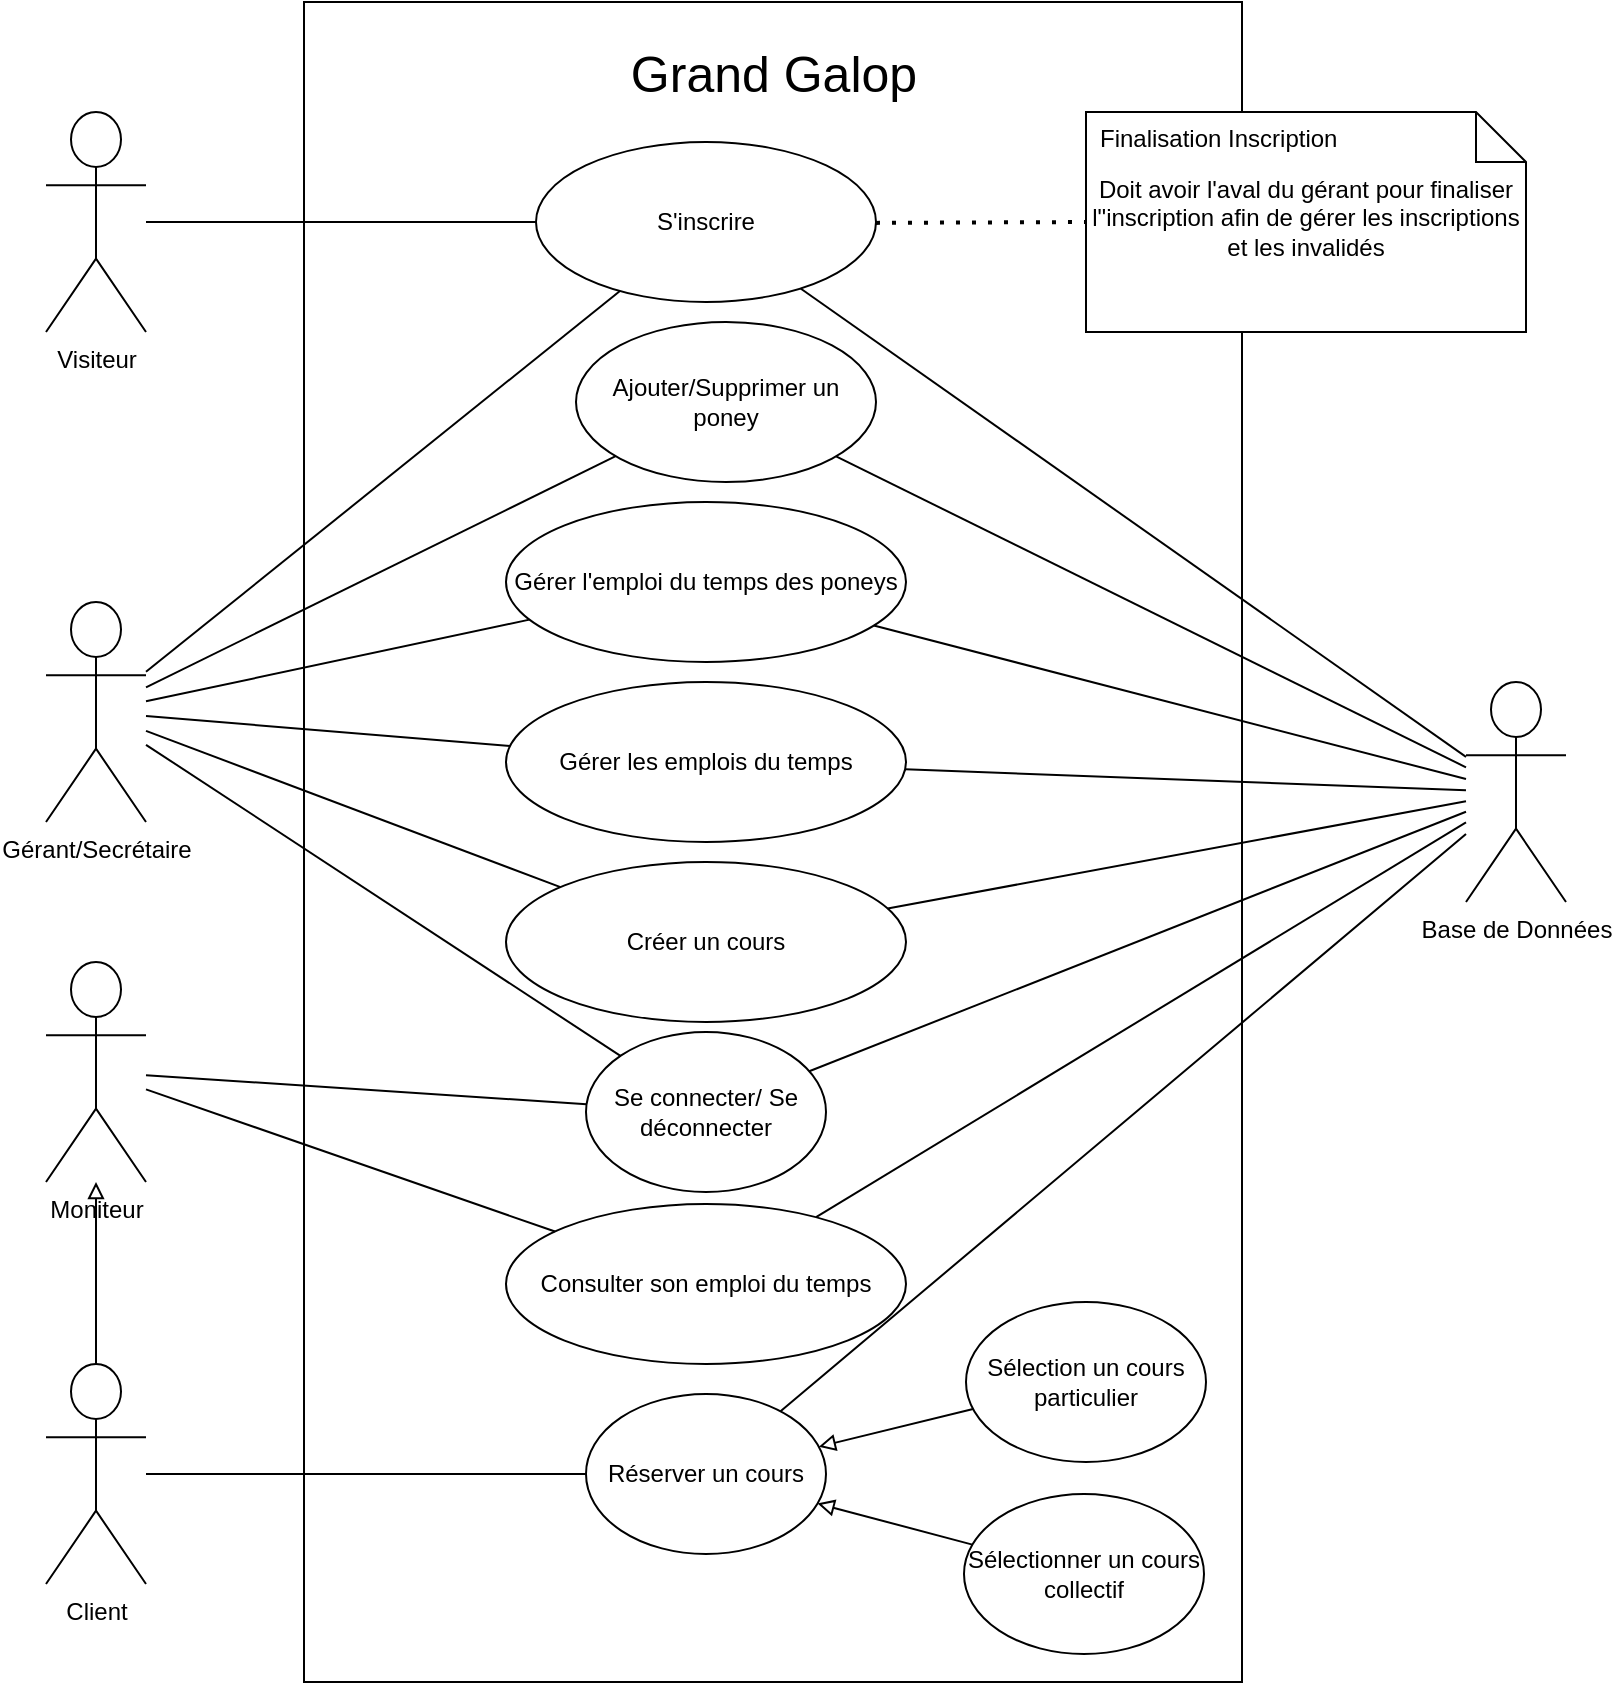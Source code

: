 <mxfile version="24.7.14">
  <diagram name="Page-1" id="r_NMhFgIk7wO-2sY05BS">
    <mxGraphModel dx="1434" dy="796" grid="1" gridSize="10" guides="1" tooltips="1" connect="1" arrows="1" fold="1" page="1" pageScale="1" pageWidth="827" pageHeight="1169" math="0" shadow="0">
      <root>
        <mxCell id="0" />
        <mxCell id="1" parent="0" />
        <mxCell id="qCB8tKFfeQziCLTWK84A-1" value="" style="whiteSpace=wrap;html=1;movable=1;resizable=1;rotatable=1;deletable=1;editable=1;locked=0;connectable=1;fillColor=none;" parent="1" vertex="1">
          <mxGeometry x="179" y="30" width="469" height="840" as="geometry" />
        </mxCell>
        <mxCell id="qCB8tKFfeQziCLTWK84A-6" value="Client" style="shape=umlActor;verticalLabelPosition=bottom;verticalAlign=top;html=1;outlineConnect=0;" parent="1" vertex="1">
          <mxGeometry x="50" y="711" width="50" height="110" as="geometry" />
        </mxCell>
        <mxCell id="qCB8tKFfeQziCLTWK84A-7" value="Gérant/Secrétaire" style="shape=umlActor;verticalLabelPosition=bottom;verticalAlign=top;html=1;outlineConnect=0;" parent="1" vertex="1">
          <mxGeometry x="50" y="330" width="50" height="110" as="geometry" />
        </mxCell>
        <mxCell id="qCB8tKFfeQziCLTWK84A-8" value="Visiteur" style="shape=umlActor;verticalLabelPosition=bottom;verticalAlign=top;html=1;outlineConnect=0;" parent="1" vertex="1">
          <mxGeometry x="50" y="85" width="50" height="110" as="geometry" />
        </mxCell>
        <mxCell id="qCB8tKFfeQziCLTWK84A-11" value="Gérer les emplois du temps" style="ellipse;whiteSpace=wrap;html=1;" parent="1" vertex="1">
          <mxGeometry x="280" y="370" width="200" height="80" as="geometry" />
        </mxCell>
        <mxCell id="qCB8tKFfeQziCLTWK84A-12" value="Gérer l&#39;emploi du temps des poneys" style="ellipse;whiteSpace=wrap;html=1;" parent="1" vertex="1">
          <mxGeometry x="280" y="280" width="200" height="80" as="geometry" />
        </mxCell>
        <mxCell id="qCB8tKFfeQziCLTWK84A-13" value="Se connecter/ Se déconnecter" style="ellipse;whiteSpace=wrap;html=1;" parent="1" vertex="1">
          <mxGeometry x="320" y="545" width="120" height="80" as="geometry" />
        </mxCell>
        <mxCell id="qCB8tKFfeQziCLTWK84A-14" value="S&#39;inscrire" style="ellipse;whiteSpace=wrap;html=1;" parent="1" vertex="1">
          <mxGeometry x="295" y="100" width="170" height="80" as="geometry" />
        </mxCell>
        <mxCell id="qCB8tKFfeQziCLTWK84A-15" value="Réserver un cours" style="ellipse;whiteSpace=wrap;html=1;" parent="1" vertex="1">
          <mxGeometry x="320" y="726" width="120" height="80" as="geometry" />
        </mxCell>
        <mxCell id="qCB8tKFfeQziCLTWK84A-19" value="" style="endArrow=none;html=1;rounded=0;" parent="1" source="qCB8tKFfeQziCLTWK84A-8" target="qCB8tKFfeQziCLTWK84A-14" edge="1">
          <mxGeometry width="50" height="50" relative="1" as="geometry">
            <mxPoint x="-130" y="750" as="sourcePoint" />
            <mxPoint x="-80" y="700" as="targetPoint" />
          </mxGeometry>
        </mxCell>
        <mxCell id="qCB8tKFfeQziCLTWK84A-22" value="" style="endArrow=none;html=1;rounded=0;" parent="1" source="qCB8tKFfeQziCLTWK84A-6" target="qCB8tKFfeQziCLTWK84A-15" edge="1">
          <mxGeometry width="50" height="50" relative="1" as="geometry">
            <mxPoint x="110" y="564" as="sourcePoint" />
            <mxPoint x="370" y="553" as="targetPoint" />
          </mxGeometry>
        </mxCell>
        <mxCell id="qCB8tKFfeQziCLTWK84A-23" value="" style="endArrow=none;html=1;rounded=0;" parent="1" source="qCB8tKFfeQziCLTWK84A-7" target="qCB8tKFfeQziCLTWK84A-13" edge="1">
          <mxGeometry width="50" height="50" relative="1" as="geometry">
            <mxPoint x="110" y="484" as="sourcePoint" />
            <mxPoint x="370" y="473" as="targetPoint" />
          </mxGeometry>
        </mxCell>
        <mxCell id="qCB8tKFfeQziCLTWK84A-24" value="" style="endArrow=none;html=1;rounded=0;" parent="1" source="qCB8tKFfeQziCLTWK84A-7" target="qCB8tKFfeQziCLTWK84A-11" edge="1">
          <mxGeometry width="50" height="50" relative="1" as="geometry">
            <mxPoint x="110" y="280" as="sourcePoint" />
            <mxPoint x="385" y="443" as="targetPoint" />
          </mxGeometry>
        </mxCell>
        <mxCell id="qCB8tKFfeQziCLTWK84A-25" value="" style="endArrow=none;html=1;rounded=0;" parent="1" source="qCB8tKFfeQziCLTWK84A-43" target="qCB8tKFfeQziCLTWK84A-13" edge="1">
          <mxGeometry width="50" height="50" relative="1" as="geometry">
            <mxPoint x="50" y="460" as="sourcePoint" />
            <mxPoint x="277" y="510" as="targetPoint" />
          </mxGeometry>
        </mxCell>
        <mxCell id="qCB8tKFfeQziCLTWK84A-26" value="" style="endArrow=none;html=1;rounded=0;" parent="1" source="qCB8tKFfeQziCLTWK84A-7" target="qCB8tKFfeQziCLTWK84A-12" edge="1">
          <mxGeometry width="50" height="50" relative="1" as="geometry">
            <mxPoint x="68" y="200" as="sourcePoint" />
            <mxPoint x="314" y="95" as="targetPoint" />
          </mxGeometry>
        </mxCell>
        <mxCell id="qCB8tKFfeQziCLTWK84A-27" value="Grand Galop" style="text;html=1;align=center;verticalAlign=middle;whiteSpace=wrap;rounded=0;fontSize=25;fontStyle=0" parent="1" vertex="1">
          <mxGeometry x="319" y="50" width="190" height="30" as="geometry" />
        </mxCell>
        <mxCell id="qCB8tKFfeQziCLTWK84A-28" value="Doit avoir l&#39;aval du gérant pour finaliser l&quot;inscription afin de gérer les inscriptions et les invalidés" style="shape=note2;boundedLbl=1;whiteSpace=wrap;html=1;size=25;verticalAlign=top;align=center;" parent="1" vertex="1">
          <mxGeometry x="570" y="85" width="220" height="110" as="geometry" />
        </mxCell>
        <mxCell id="qCB8tKFfeQziCLTWK84A-29" value="Finalisation Inscription" style="resizeWidth=1;part=1;strokeColor=none;fillColor=none;align=left;spacingLeft=5;" parent="qCB8tKFfeQziCLTWK84A-28" vertex="1">
          <mxGeometry width="220" height="25" relative="1" as="geometry" />
        </mxCell>
        <mxCell id="qCB8tKFfeQziCLTWK84A-30" value="" style="endArrow=none;dashed=1;html=1;dashPattern=1 3;strokeWidth=2;rounded=0;" parent="1" source="qCB8tKFfeQziCLTWK84A-14" target="qCB8tKFfeQziCLTWK84A-28" edge="1">
          <mxGeometry width="50" height="50" relative="1" as="geometry">
            <mxPoint x="-50" y="720" as="sourcePoint" />
            <mxPoint y="670" as="targetPoint" />
          </mxGeometry>
        </mxCell>
        <mxCell id="qCB8tKFfeQziCLTWK84A-31" value="Sélection un cours particulier" style="ellipse;whiteSpace=wrap;html=1;" parent="1" vertex="1">
          <mxGeometry x="510" y="680" width="120" height="80" as="geometry" />
        </mxCell>
        <mxCell id="qCB8tKFfeQziCLTWK84A-32" value="Sélectionner un cours collectif" style="ellipse;whiteSpace=wrap;html=1;" parent="1" vertex="1">
          <mxGeometry x="509" y="776" width="120" height="80" as="geometry" />
        </mxCell>
        <mxCell id="qCB8tKFfeQziCLTWK84A-35" value="" style="endArrow=block;html=1;rounded=0;endFill=0;" parent="1" source="qCB8tKFfeQziCLTWK84A-32" target="qCB8tKFfeQziCLTWK84A-15" edge="1">
          <mxGeometry width="50" height="50" relative="1" as="geometry">
            <mxPoint x="286" y="786" as="sourcePoint" />
            <mxPoint x="336" y="736" as="targetPoint" />
          </mxGeometry>
        </mxCell>
        <mxCell id="qCB8tKFfeQziCLTWK84A-36" value="" style="endArrow=block;html=1;rounded=0;endFill=0;" parent="1" source="qCB8tKFfeQziCLTWK84A-31" target="qCB8tKFfeQziCLTWK84A-15" edge="1">
          <mxGeometry width="50" height="50" relative="1" as="geometry">
            <mxPoint x="501" y="710" as="sourcePoint" />
            <mxPoint x="445" y="693" as="targetPoint" />
          </mxGeometry>
        </mxCell>
        <mxCell id="qCB8tKFfeQziCLTWK84A-37" value="Base de Données" style="shape=umlActor;verticalLabelPosition=bottom;verticalAlign=top;html=1;outlineConnect=0;" parent="1" vertex="1">
          <mxGeometry x="760" y="370" width="50" height="110" as="geometry" />
        </mxCell>
        <mxCell id="qCB8tKFfeQziCLTWK84A-38" value="" style="endArrow=none;html=1;rounded=0;" parent="1" source="qCB8tKFfeQziCLTWK84A-12" target="qCB8tKFfeQziCLTWK84A-37" edge="1">
          <mxGeometry width="50" height="50" relative="1" as="geometry">
            <mxPoint x="560" y="260" as="sourcePoint" />
            <mxPoint x="610" y="210" as="targetPoint" />
          </mxGeometry>
        </mxCell>
        <mxCell id="qCB8tKFfeQziCLTWK84A-40" value="" style="endArrow=none;html=1;rounded=0;" parent="1" source="qCB8tKFfeQziCLTWK84A-11" target="qCB8tKFfeQziCLTWK84A-37" edge="1">
          <mxGeometry width="50" height="50" relative="1" as="geometry">
            <mxPoint x="466" y="213" as="sourcePoint" />
            <mxPoint x="700" y="278" as="targetPoint" />
          </mxGeometry>
        </mxCell>
        <mxCell id="qCB8tKFfeQziCLTWK84A-41" value="" style="endArrow=none;html=1;rounded=0;" parent="1" source="qCB8tKFfeQziCLTWK84A-13" target="qCB8tKFfeQziCLTWK84A-37" edge="1">
          <mxGeometry width="50" height="50" relative="1" as="geometry">
            <mxPoint x="482" y="303" as="sourcePoint" />
            <mxPoint x="700" y="287" as="targetPoint" />
          </mxGeometry>
        </mxCell>
        <mxCell id="qCB8tKFfeQziCLTWK84A-42" value="" style="endArrow=none;html=1;rounded=0;" parent="1" source="qCB8tKFfeQziCLTWK84A-15" target="qCB8tKFfeQziCLTWK84A-37" edge="1">
          <mxGeometry width="50" height="50" relative="1" as="geometry">
            <mxPoint x="435" y="409" as="sourcePoint" />
            <mxPoint x="700" y="296" as="targetPoint" />
          </mxGeometry>
        </mxCell>
        <mxCell id="qCB8tKFfeQziCLTWK84A-43" value="Moniteur" style="shape=umlActor;verticalLabelPosition=bottom;verticalAlign=top;html=1;outlineConnect=0;" parent="1" vertex="1">
          <mxGeometry x="50" y="510" width="50" height="110" as="geometry" />
        </mxCell>
        <mxCell id="qCB8tKFfeQziCLTWK84A-46" value="" style="endArrow=block;html=1;rounded=0;endFill=0;" parent="1" source="qCB8tKFfeQziCLTWK84A-6" target="qCB8tKFfeQziCLTWK84A-43" edge="1">
          <mxGeometry width="50" height="50" relative="1" as="geometry">
            <mxPoint x="10" y="600" as="sourcePoint" />
            <mxPoint x="60" y="550" as="targetPoint" />
          </mxGeometry>
        </mxCell>
        <mxCell id="qCB8tKFfeQziCLTWK84A-47" value="Consulter son emploi du temps" style="ellipse;whiteSpace=wrap;html=1;" parent="1" vertex="1">
          <mxGeometry x="280" y="631" width="200" height="80" as="geometry" />
        </mxCell>
        <mxCell id="qCB8tKFfeQziCLTWK84A-48" value="" style="endArrow=none;html=1;rounded=0;" parent="1" source="qCB8tKFfeQziCLTWK84A-47" target="qCB8tKFfeQziCLTWK84A-37" edge="1">
          <mxGeometry width="50" height="50" relative="1" as="geometry">
            <mxPoint x="421" y="548" as="sourcePoint" />
            <mxPoint x="700" y="307" as="targetPoint" />
          </mxGeometry>
        </mxCell>
        <mxCell id="qCB8tKFfeQziCLTWK84A-50" value="" style="endArrow=none;html=1;rounded=0;" parent="1" source="qCB8tKFfeQziCLTWK84A-43" target="qCB8tKFfeQziCLTWK84A-47" edge="1">
          <mxGeometry width="50" height="50" relative="1" as="geometry">
            <mxPoint x="110" y="449" as="sourcePoint" />
            <mxPoint x="325" y="481" as="targetPoint" />
          </mxGeometry>
        </mxCell>
        <mxCell id="qCB8tKFfeQziCLTWK84A-51" value="Créer un cours" style="ellipse;whiteSpace=wrap;html=1;" parent="1" vertex="1">
          <mxGeometry x="280" y="460" width="200" height="80" as="geometry" />
        </mxCell>
        <mxCell id="qCB8tKFfeQziCLTWK84A-52" value="" style="endArrow=none;html=1;rounded=0;" parent="1" source="qCB8tKFfeQziCLTWK84A-7" target="qCB8tKFfeQziCLTWK84A-51" edge="1">
          <mxGeometry width="50" height="50" relative="1" as="geometry">
            <mxPoint x="110" y="246" as="sourcePoint" />
            <mxPoint x="285" y="255" as="targetPoint" />
          </mxGeometry>
        </mxCell>
        <mxCell id="qCB8tKFfeQziCLTWK84A-53" value="" style="endArrow=none;html=1;rounded=0;" parent="1" source="qCB8tKFfeQziCLTWK84A-51" target="qCB8tKFfeQziCLTWK84A-37" edge="1">
          <mxGeometry width="50" height="50" relative="1" as="geometry">
            <mxPoint x="414" y="418" as="sourcePoint" />
            <mxPoint x="700" y="296" as="targetPoint" />
          </mxGeometry>
        </mxCell>
        <mxCell id="qCB8tKFfeQziCLTWK84A-54" value="" style="endArrow=none;html=1;rounded=0;" parent="1" source="qCB8tKFfeQziCLTWK84A-14" target="qCB8tKFfeQziCLTWK84A-7" edge="1">
          <mxGeometry width="50" height="50" relative="1" as="geometry">
            <mxPoint x="-150" y="540" as="sourcePoint" />
            <mxPoint x="-100" y="490" as="targetPoint" />
          </mxGeometry>
        </mxCell>
        <mxCell id="qCB8tKFfeQziCLTWK84A-55" value="" style="endArrow=none;html=1;rounded=0;" parent="1" source="qCB8tKFfeQziCLTWK84A-14" target="qCB8tKFfeQziCLTWK84A-37" edge="1">
          <mxGeometry width="50" height="50" relative="1" as="geometry">
            <mxPoint x="679" y="260" as="sourcePoint" />
            <mxPoint x="440" y="464" as="targetPoint" />
          </mxGeometry>
        </mxCell>
        <mxCell id="oVlMwGj3mWhTzkYAyB5C-1" value="Ajouter/Supprimer un poney" style="ellipse;whiteSpace=wrap;html=1;" vertex="1" parent="1">
          <mxGeometry x="315" y="190" width="150" height="80" as="geometry" />
        </mxCell>
        <mxCell id="oVlMwGj3mWhTzkYAyB5C-2" value="" style="endArrow=none;html=1;rounded=0;" edge="1" parent="1" source="oVlMwGj3mWhTzkYAyB5C-1" target="qCB8tKFfeQziCLTWK84A-7">
          <mxGeometry width="50" height="50" relative="1" as="geometry">
            <mxPoint x="347" y="184" as="sourcePoint" />
            <mxPoint x="110" y="375" as="targetPoint" />
          </mxGeometry>
        </mxCell>
        <mxCell id="oVlMwGj3mWhTzkYAyB5C-3" value="" style="endArrow=none;html=1;rounded=0;" edge="1" parent="1" source="qCB8tKFfeQziCLTWK84A-37" target="oVlMwGj3mWhTzkYAyB5C-1">
          <mxGeometry width="50" height="50" relative="1" as="geometry">
            <mxPoint x="845" y="200" as="sourcePoint" />
            <mxPoint x="610" y="316" as="targetPoint" />
          </mxGeometry>
        </mxCell>
      </root>
    </mxGraphModel>
  </diagram>
</mxfile>
